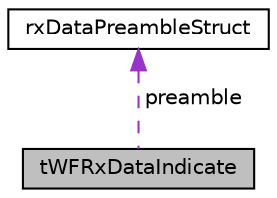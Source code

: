 digraph "tWFRxDataIndicate"
{
  edge [fontname="Helvetica",fontsize="10",labelfontname="Helvetica",labelfontsize="10"];
  node [fontname="Helvetica",fontsize="10",shape=record];
  Node1 [label="tWFRxDataIndicate",height=0.2,width=0.4,color="black", fillcolor="grey75", style="filled", fontcolor="black"];
  Node2 -> Node1 [dir="back",color="darkorchid3",fontsize="10",style="dashed",label=" preamble" ,fontname="Helvetica"];
  Node2 [label="rxDataPreambleStruct",height=0.2,width=0.4,color="black", fillcolor="white", style="filled",URL="$structrx_data_preamble_struct.html"];
}
